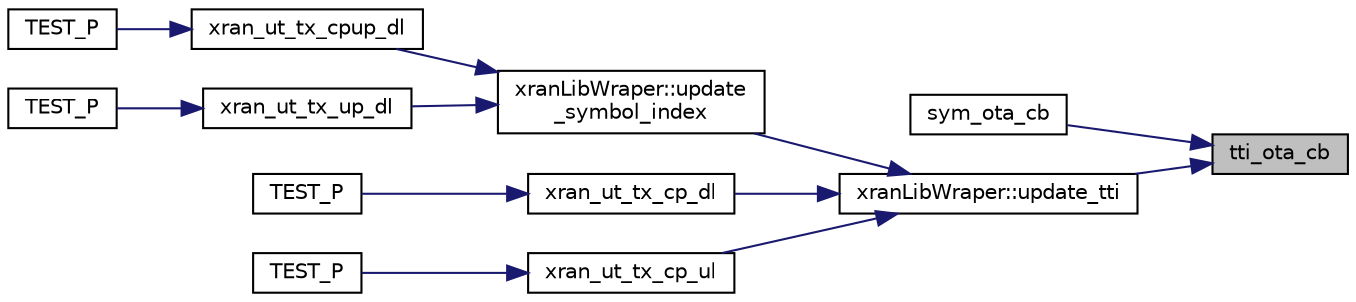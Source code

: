digraph "tti_ota_cb"
{
 // LATEX_PDF_SIZE
  edge [fontname="Helvetica",fontsize="10",labelfontname="Helvetica",labelfontsize="10"];
  node [fontname="Helvetica",fontsize="10",shape=record];
  rankdir="RL";
  Node1 [label="tti_ota_cb",height=0.2,width=0.4,color="black", fillcolor="grey75", style="filled", fontcolor="black",tooltip=" "];
  Node1 -> Node2 [dir="back",color="midnightblue",fontsize="10",style="solid",fontname="Helvetica"];
  Node2 [label="sym_ota_cb",height=0.2,width=0.4,color="black", fillcolor="white", style="filled",URL="$xran__main_8c.html#a195da46c3cb90e36da543594416cbba7",tooltip=" "];
  Node1 -> Node3 [dir="back",color="midnightblue",fontsize="10",style="solid",fontname="Helvetica"];
  Node3 [label="xranLibWraper::update_tti",height=0.2,width=0.4,color="black", fillcolor="white", style="filled",URL="$classxran_lib_wraper.html#a3783fbb2a26b8a0530c489850a905a38",tooltip=" "];
  Node3 -> Node4 [dir="back",color="midnightblue",fontsize="10",style="solid",fontname="Helvetica"];
  Node4 [label="xranLibWraper::update\l_symbol_index",height=0.2,width=0.4,color="black", fillcolor="white", style="filled",URL="$classxran_lib_wraper.html#ac4ce5a18c687ee515676e035359a1e89",tooltip=" "];
  Node4 -> Node5 [dir="back",color="midnightblue",fontsize="10",style="solid",fontname="Helvetica"];
  Node5 [label="xran_ut_tx_cpup_dl",height=0.2,width=0.4,color="black", fillcolor="white", style="filled",URL="$chain__tests_8cc.html#ad274ca70e6c47c2c549422b1cba1f0b0",tooltip=" "];
  Node5 -> Node6 [dir="back",color="midnightblue",fontsize="10",style="solid",fontname="Helvetica"];
  Node6 [label="TEST_P",height=0.2,width=0.4,color="black", fillcolor="white", style="filled",URL="$chain__tests_8cc.html#a9dc1e3a47b655cad97eed3db3cdebd92",tooltip=" "];
  Node4 -> Node7 [dir="back",color="midnightblue",fontsize="10",style="solid",fontname="Helvetica"];
  Node7 [label="xran_ut_tx_up_dl",height=0.2,width=0.4,color="black", fillcolor="white", style="filled",URL="$chain__tests_8cc.html#a73639c0dcf18fe068dc350fc0c8ba2f2",tooltip=" "];
  Node7 -> Node8 [dir="back",color="midnightblue",fontsize="10",style="solid",fontname="Helvetica"];
  Node8 [label="TEST_P",height=0.2,width=0.4,color="black", fillcolor="white", style="filled",URL="$chain__tests_8cc.html#a2bc2178388f6edfa69905ff5f52fbcdc",tooltip=" "];
  Node3 -> Node9 [dir="back",color="midnightblue",fontsize="10",style="solid",fontname="Helvetica"];
  Node9 [label="xran_ut_tx_cp_dl",height=0.2,width=0.4,color="black", fillcolor="white", style="filled",URL="$chain__tests_8cc.html#af4e08ea14f09b53fce43ec39aba7a605",tooltip=" "];
  Node9 -> Node10 [dir="back",color="midnightblue",fontsize="10",style="solid",fontname="Helvetica"];
  Node10 [label="TEST_P",height=0.2,width=0.4,color="black", fillcolor="white", style="filled",URL="$chain__tests_8cc.html#a6c5f599800ca755367ad7df4da60eb86",tooltip=" "];
  Node3 -> Node11 [dir="back",color="midnightblue",fontsize="10",style="solid",fontname="Helvetica"];
  Node11 [label="xran_ut_tx_cp_ul",height=0.2,width=0.4,color="black", fillcolor="white", style="filled",URL="$chain__tests_8cc.html#a61f8088ed26f5ccc6a323c3b0feb66c2",tooltip=" "];
  Node11 -> Node12 [dir="back",color="midnightblue",fontsize="10",style="solid",fontname="Helvetica"];
  Node12 [label="TEST_P",height=0.2,width=0.4,color="black", fillcolor="white", style="filled",URL="$chain__tests_8cc.html#a54a43b6c3ece3e568457002dbe5b5c1a",tooltip=" "];
}
